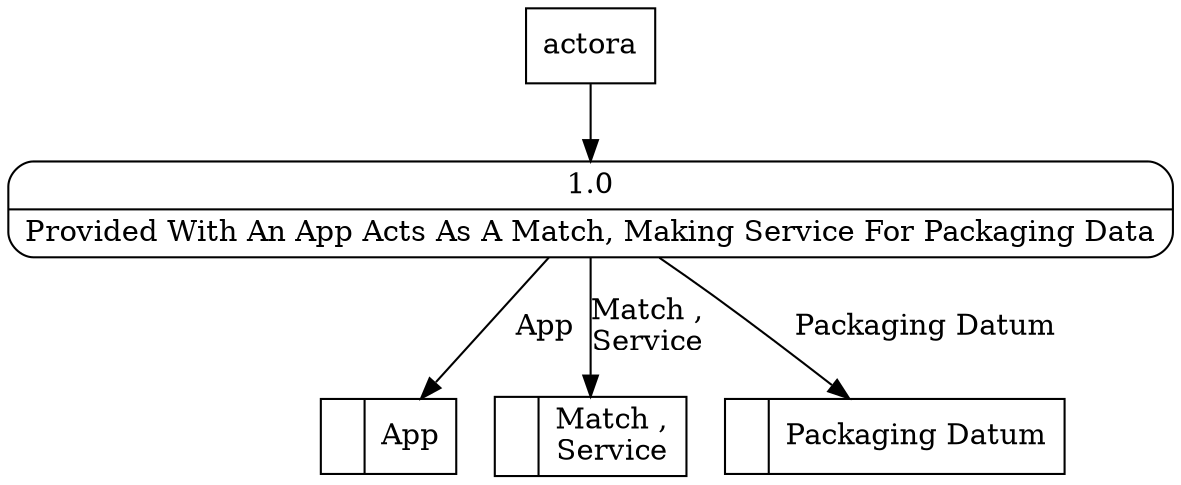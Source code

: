 digraph dfd2{ 
node[shape=record]
200 [label="<f0>  |<f1> App " ];
201 [label="<f0>  |<f1> Match ,\nService " ];
202 [label="<f0>  |<f1> Packaging Datum " ];
203 [label="actora" shape=box];
204 [label="{<f0> 1.0|<f1> Provided With An App Acts As A Match, Making Service For Packaging Data }" shape=Mrecord];
203 -> 204
204 -> 200 [label="App"]
204 -> 201 [label="Match ,\nService"]
204 -> 202 [label="Packaging Datum"]
}